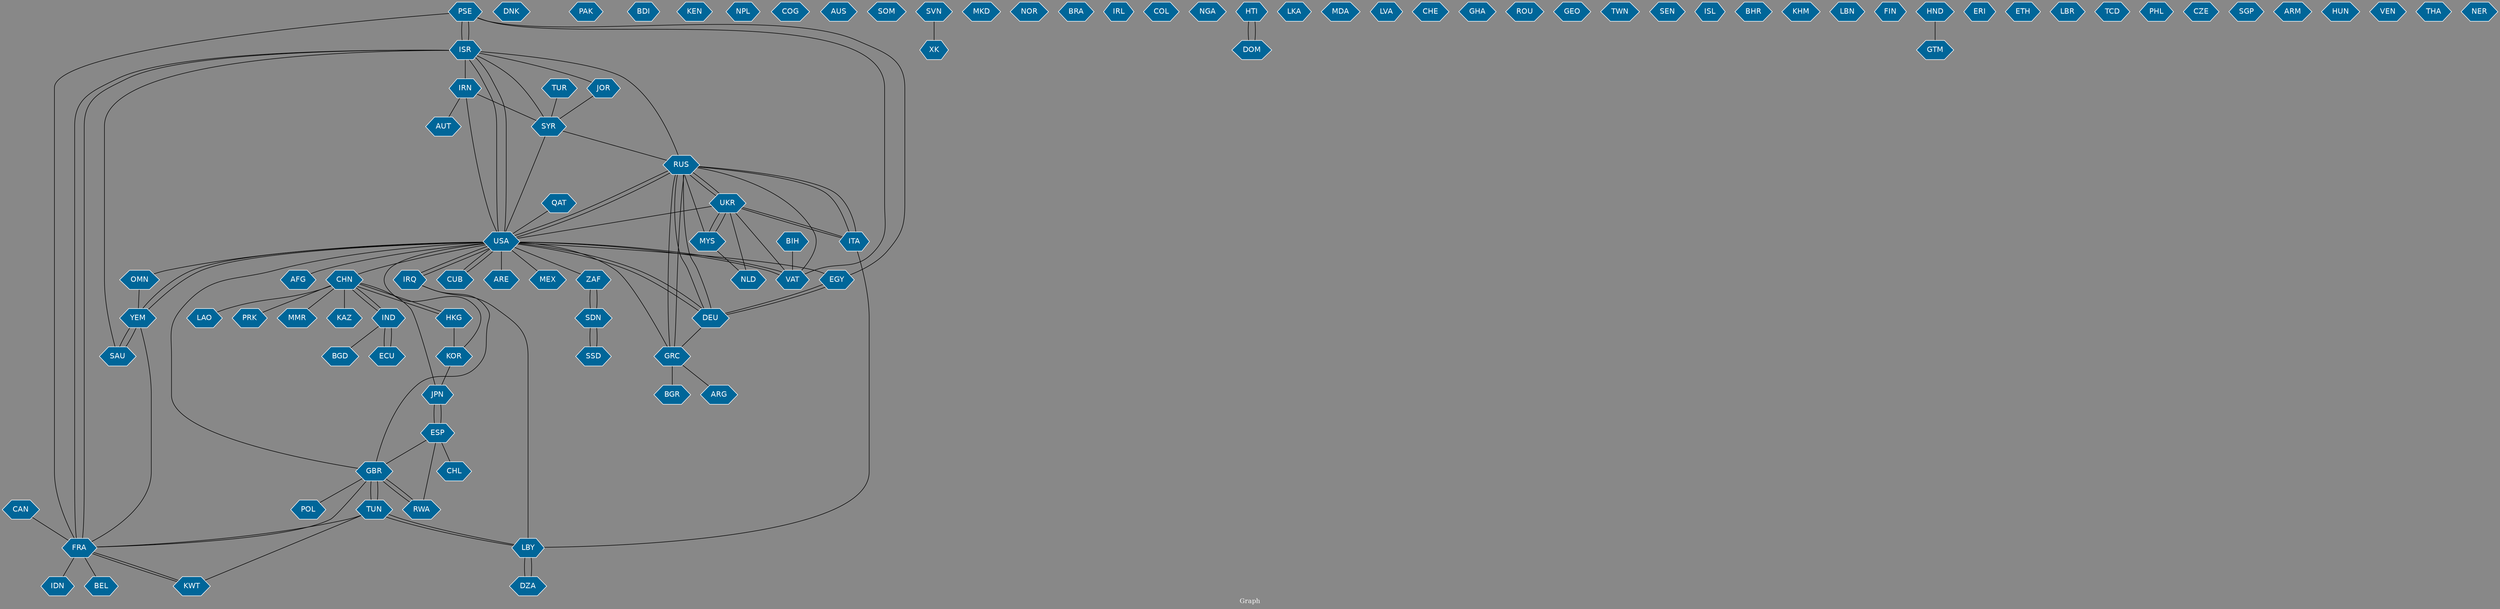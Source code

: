 // Countries together in item graph
graph {
	graph [bgcolor="#888888" fontcolor=white fontsize=12 label="Graph" outputorder=edgesfirst overlap=prism]
	node [color=white fillcolor="#006699" fontcolor=white fontname=Helvetica shape=hexagon style=filled]
	edge [arrowhead=open color=black fontcolor=white fontname=Courier fontsize=12]
		PSE [label=PSE]
		ISR [label=ISR]
		DNK [label=DNK]
		FRA [label=FRA]
		JPN [label=JPN]
		GBR [label=GBR]
		IND [label=IND]
		PAK [label=PAK]
		MEX [label=MEX]
		TUR [label=TUR]
		TUN [label=TUN]
		BDI [label=BDI]
		UKR [label=UKR]
		USA [label=USA]
		GRC [label=GRC]
		CHN [label=CHN]
		IRQ [label=IRQ]
		KEN [label=KEN]
		EGY [label=EGY]
		NPL [label=NPL]
		COG [label=COG]
		AUS [label=AUS]
		VAT [label=VAT]
		SOM [label=SOM]
		LBY [label=LBY]
		LAO [label=LAO]
		XK [label=XK]
		IRN [label=IRN]
		MKD [label=MKD]
		PRK [label=PRK]
		MMR [label=MMR]
		NOR [label=NOR]
		MYS [label=MYS]
		DEU [label=DEU]
		AFG [label=AFG]
		BRA [label=BRA]
		IRL [label=IRL]
		COL [label=COL]
		YEM [label=YEM]
		KOR [label=KOR]
		NGA [label=NGA]
		RUS [label=RUS]
		SAU [label=SAU]
		ESP [label=ESP]
		RWA [label=RWA]
		HTI [label=HTI]
		DOM [label=DOM]
		KWT [label=KWT]
		SSD [label=SSD]
		SDN [label=SDN]
		LKA [label=LKA]
		SYR [label=SYR]
		ZAF [label=ZAF]
		MDA [label=MDA]
		BGD [label=BGD]
		HKG [label=HKG]
		CUB [label=CUB]
		IDN [label=IDN]
		LVA [label=LVA]
		BEL [label=BEL]
		ARG [label=ARG]
		POL [label=POL]
		CAN [label=CAN]
		CHE [label=CHE]
		ECU [label=ECU]
		ITA [label=ITA]
		GHA [label=GHA]
		ROU [label=ROU]
		GEO [label=GEO]
		TWN [label=TWN]
		SEN [label=SEN]
		ISL [label=ISL]
		DZA [label=DZA]
		BIH [label=BIH]
		BHR [label=BHR]
		BGR [label=BGR]
		JOR [label=JOR]
		KHM [label=KHM]
		LBN [label=LBN]
		NLD [label=NLD]
		ARE [label=ARE]
		FIN [label=FIN]
		HND [label=HND]
		GTM [label=GTM]
		ERI [label=ERI]
		OMN [label=OMN]
		ETH [label=ETH]
		QAT [label=QAT]
		LBR [label=LBR]
		TCD [label=TCD]
		PHL [label=PHL]
		AUT [label=AUT]
		CZE [label=CZE]
		SGP [label=SGP]
		ARM [label=ARM]
		SVN [label=SVN]
		HUN [label=HUN]
		CHL [label=CHL]
		VEN [label=VEN]
		KAZ [label=KAZ]
		THA [label=THA]
		NER [label=NER]
			FRA -- IDN [weight=1]
			FRA -- BEL [weight=1]
			TUR -- SYR [weight=1]
			GRC -- RUS [weight=1]
			USA -- VAT [weight=2]
			GRC -- USA [weight=1]
			SAU -- YEM [weight=2]
			GRC -- BGR [weight=2]
			VAT -- USA [weight=1]
			GBR -- TUN [weight=2]
			ESP -- RWA [weight=2]
			ISR -- FRA [weight=2]
			LBY -- TUN [weight=1]
			ITA -- RUS [weight=1]
			CUB -- USA [weight=1]
			JOR -- SYR [weight=1]
			UKR -- NLD [weight=1]
			TUN -- FRA [weight=2]
			SYR -- ISR [weight=1]
			ISR -- IRN [weight=1]
			HND -- GTM [weight=1]
			IND -- CHN [weight=1]
			CHN -- PRK [weight=1]
			SDN -- SSD [weight=1]
			RUS -- MYS [weight=1]
			USA -- YEM [weight=1]
			DOM -- HTI [weight=2]
			ITA -- UKR [weight=1]
			KOR -- JPN [weight=1]
			KWT -- FRA [weight=1]
			YEM -- FRA [weight=1]
			UKR -- MYS [weight=1]
			RWA -- GBR [weight=1]
			USA -- AFG [weight=1]
			DEU -- RUS [weight=2]
			KOR -- USA [weight=1]
			QAT -- USA [weight=1]
			EGY -- PSE [weight=2]
			VAT -- PSE [weight=1]
			GBR -- RWA [weight=1]
			CHN -- IND [weight=1]
			USA -- ARE [weight=1]
			EGY -- DEU [weight=1]
			TUN -- LBY [weight=1]
			USA -- SYR [weight=1]
			IRN -- AUT [weight=1]
			HKG -- KOR [weight=1]
			USA -- IRQ [weight=2]
			DEU -- EGY [weight=1]
			ECU -- IND [weight=1]
			CHN -- KAZ [weight=1]
			CHN -- JPN [weight=1]
			UKR -- USA [weight=2]
			USA -- RUS [weight=3]
			SYR -- RUS [weight=1]
			PSE -- ISR [weight=12]
			HKG -- CHN [weight=6]
			ISR -- USA [weight=2]
			DEU -- GRC [weight=1]
			IND -- ECU [weight=1]
			SVN -- XK [weight=1]
			IRN -- SYR [weight=1]
			MYS -- UKR [weight=1]
			GRC -- ARG [weight=1]
			IND -- BGD [weight=1]
			YEM -- SAU [weight=2]
			TUN -- KWT [weight=2]
			TUN -- GBR [weight=2]
			LBY -- DZA [weight=3]
			USA -- ZAF [weight=2]
			ISR -- PSE [weight=16]
			FRA -- KWT [weight=1]
			CHN -- LAO [weight=1]
			USA -- OMN [weight=1]
			GBR -- FRA [weight=1]
			JPN -- ESP [weight=1]
			ESP -- CHL [weight=1]
			CHN -- MMR [weight=1]
			DZA -- LBY [weight=2]
			USA -- MEX [weight=1]
			HTI -- DOM [weight=2]
			RUS -- UKR [weight=3]
			IRN -- USA [weight=5]
			FRA -- PSE [weight=3]
			GBR -- POL [weight=2]
			ESP -- GBR [weight=2]
			IRQ -- LBY [weight=2]
			SDN -- ZAF [weight=1]
			GBR -- USA [weight=1]
			USA -- DEU [weight=2]
			ISR -- RUS [weight=1]
			USA -- ISR [weight=1]
			ISR -- JOR [weight=2]
			UKR -- RUS [weight=5]
			OMN -- YEM [weight=1]
			MYS -- NLD [weight=1]
			USA -- EGY [weight=2]
			ITA -- LBY [weight=1]
			IRQ -- USA [weight=2]
			UKR -- ITA [weight=1]
			BIH -- VAT [weight=2]
			RUS -- VAT [weight=1]
			YEM -- USA [weight=2]
			CAN -- FRA [weight=1]
			SAU -- ISR [weight=1]
			RUS -- USA [weight=2]
			USA -- CUB [weight=1]
			DEU -- USA [weight=2]
			UKR -- VAT [weight=1]
			IRQ -- GBR [weight=1]
			ZAF -- SDN [weight=4]
			USA -- CHN [weight=1]
			FRA -- ISR [weight=4]
			RUS -- DEU [weight=1]
			ESP -- JPN [weight=1]
			SSD -- SDN [weight=4]
			RUS -- ITA [weight=1]
			RUS -- GRC [weight=1]
			CHN -- HKG [weight=3]
}